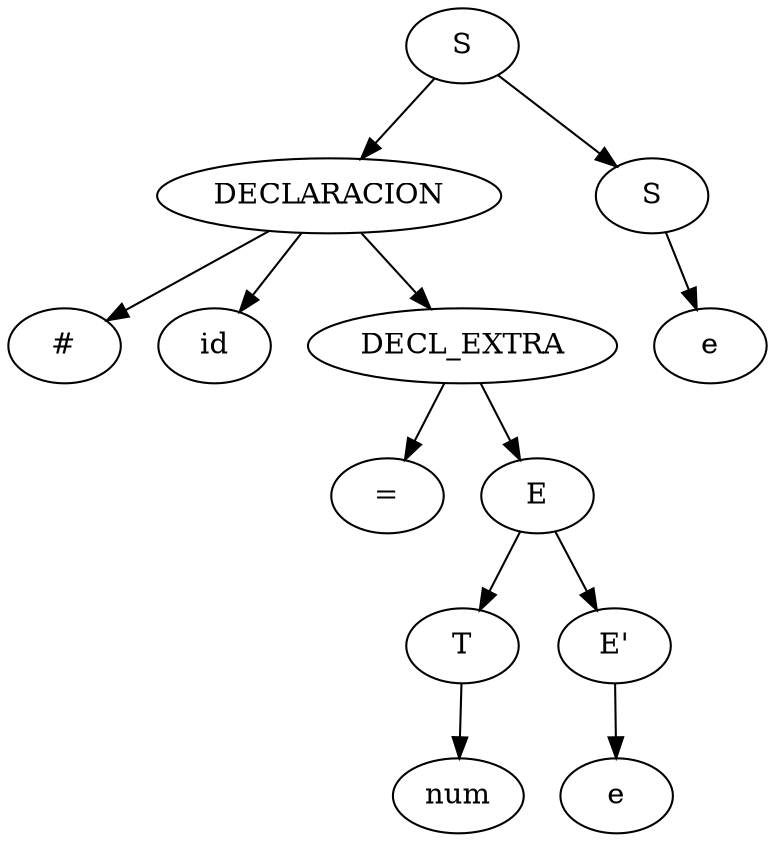 digraph G {
  node0 [label="S", shape=ellipse];
  node0 -> node1;
  node1 [label="DECLARACION", shape=ellipse];
  node1 -> node2;
  node2 [label="#", shape=ellipse];
  node1 -> node3;
  node3 [label="id", shape=ellipse];
  node1 -> node4;
  node4 [label="DECL_EXTRA", shape=ellipse];
  node4 -> node5;
  node5 [label="=", shape=ellipse];
  node4 -> node6;
  node6 [label="E", shape=ellipse];
  node6 -> node7;
  node7 [label="T", shape=ellipse];
  node7 -> node8;
  node8 [label="num", shape=ellipse];
  node6 -> node9;
  node9 [label="E'", shape=ellipse];
  node9 -> node10;
  node10 [label="e", shape=ellipse];
  node0 -> node11;
  node11 [label="S", shape=ellipse];
  node11 -> node12;
  node12 [label="e", shape=ellipse];
}